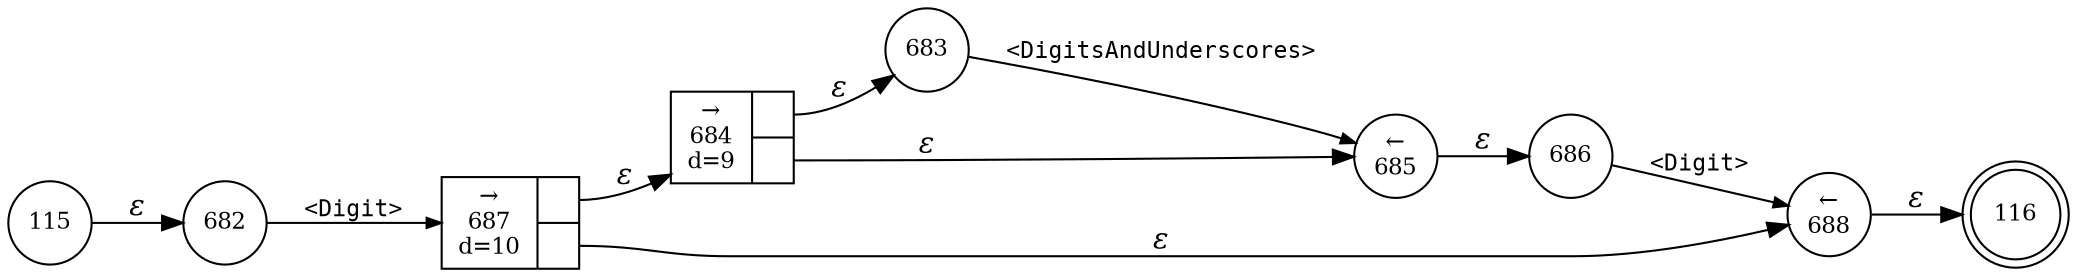 digraph ATN {
rankdir=LR;
s116[fontsize=11, label="116", shape=doublecircle, fixedsize=true, width=.6];
s688[fontsize=11,label="&larr;\n688", shape=circle, fixedsize=true, width=.55, peripheries=1];
s115[fontsize=11,label="115", shape=circle, fixedsize=true, width=.55, peripheries=1];
s682[fontsize=11,label="682", shape=circle, fixedsize=true, width=.55, peripheries=1];
s683[fontsize=11,label="683", shape=circle, fixedsize=true, width=.55, peripheries=1];
s684[fontsize=11,label="{&rarr;\n684\nd=9|{<p0>|<p1>}}", shape=record, fixedsize=false, peripheries=1];
s685[fontsize=11,label="&larr;\n685", shape=circle, fixedsize=true, width=.55, peripheries=1];
s686[fontsize=11,label="686", shape=circle, fixedsize=true, width=.55, peripheries=1];
s687[fontsize=11,label="{&rarr;\n687\nd=10|{<p0>|<p1>}}", shape=record, fixedsize=false, peripheries=1];
s115 -> s682 [fontname="Times-Italic", label="&epsilon;"];
s682 -> s687 [fontsize=11, fontname="Courier", arrowsize=.7, label = "<Digit>", arrowhead = normal];
s687:p0 -> s684 [fontname="Times-Italic", label="&epsilon;"];
s687:p1 -> s688 [fontname="Times-Italic", label="&epsilon;"];
s684:p0 -> s683 [fontname="Times-Italic", label="&epsilon;"];
s684:p1 -> s685 [fontname="Times-Italic", label="&epsilon;"];
s688 -> s116 [fontname="Times-Italic", label="&epsilon;"];
s683 -> s685 [fontsize=11, fontname="Courier", arrowsize=.7, label = "<DigitsAndUnderscores>", arrowhead = normal];
s685 -> s686 [fontname="Times-Italic", label="&epsilon;"];
s686 -> s688 [fontsize=11, fontname="Courier", arrowsize=.7, label = "<Digit>", arrowhead = normal];
}